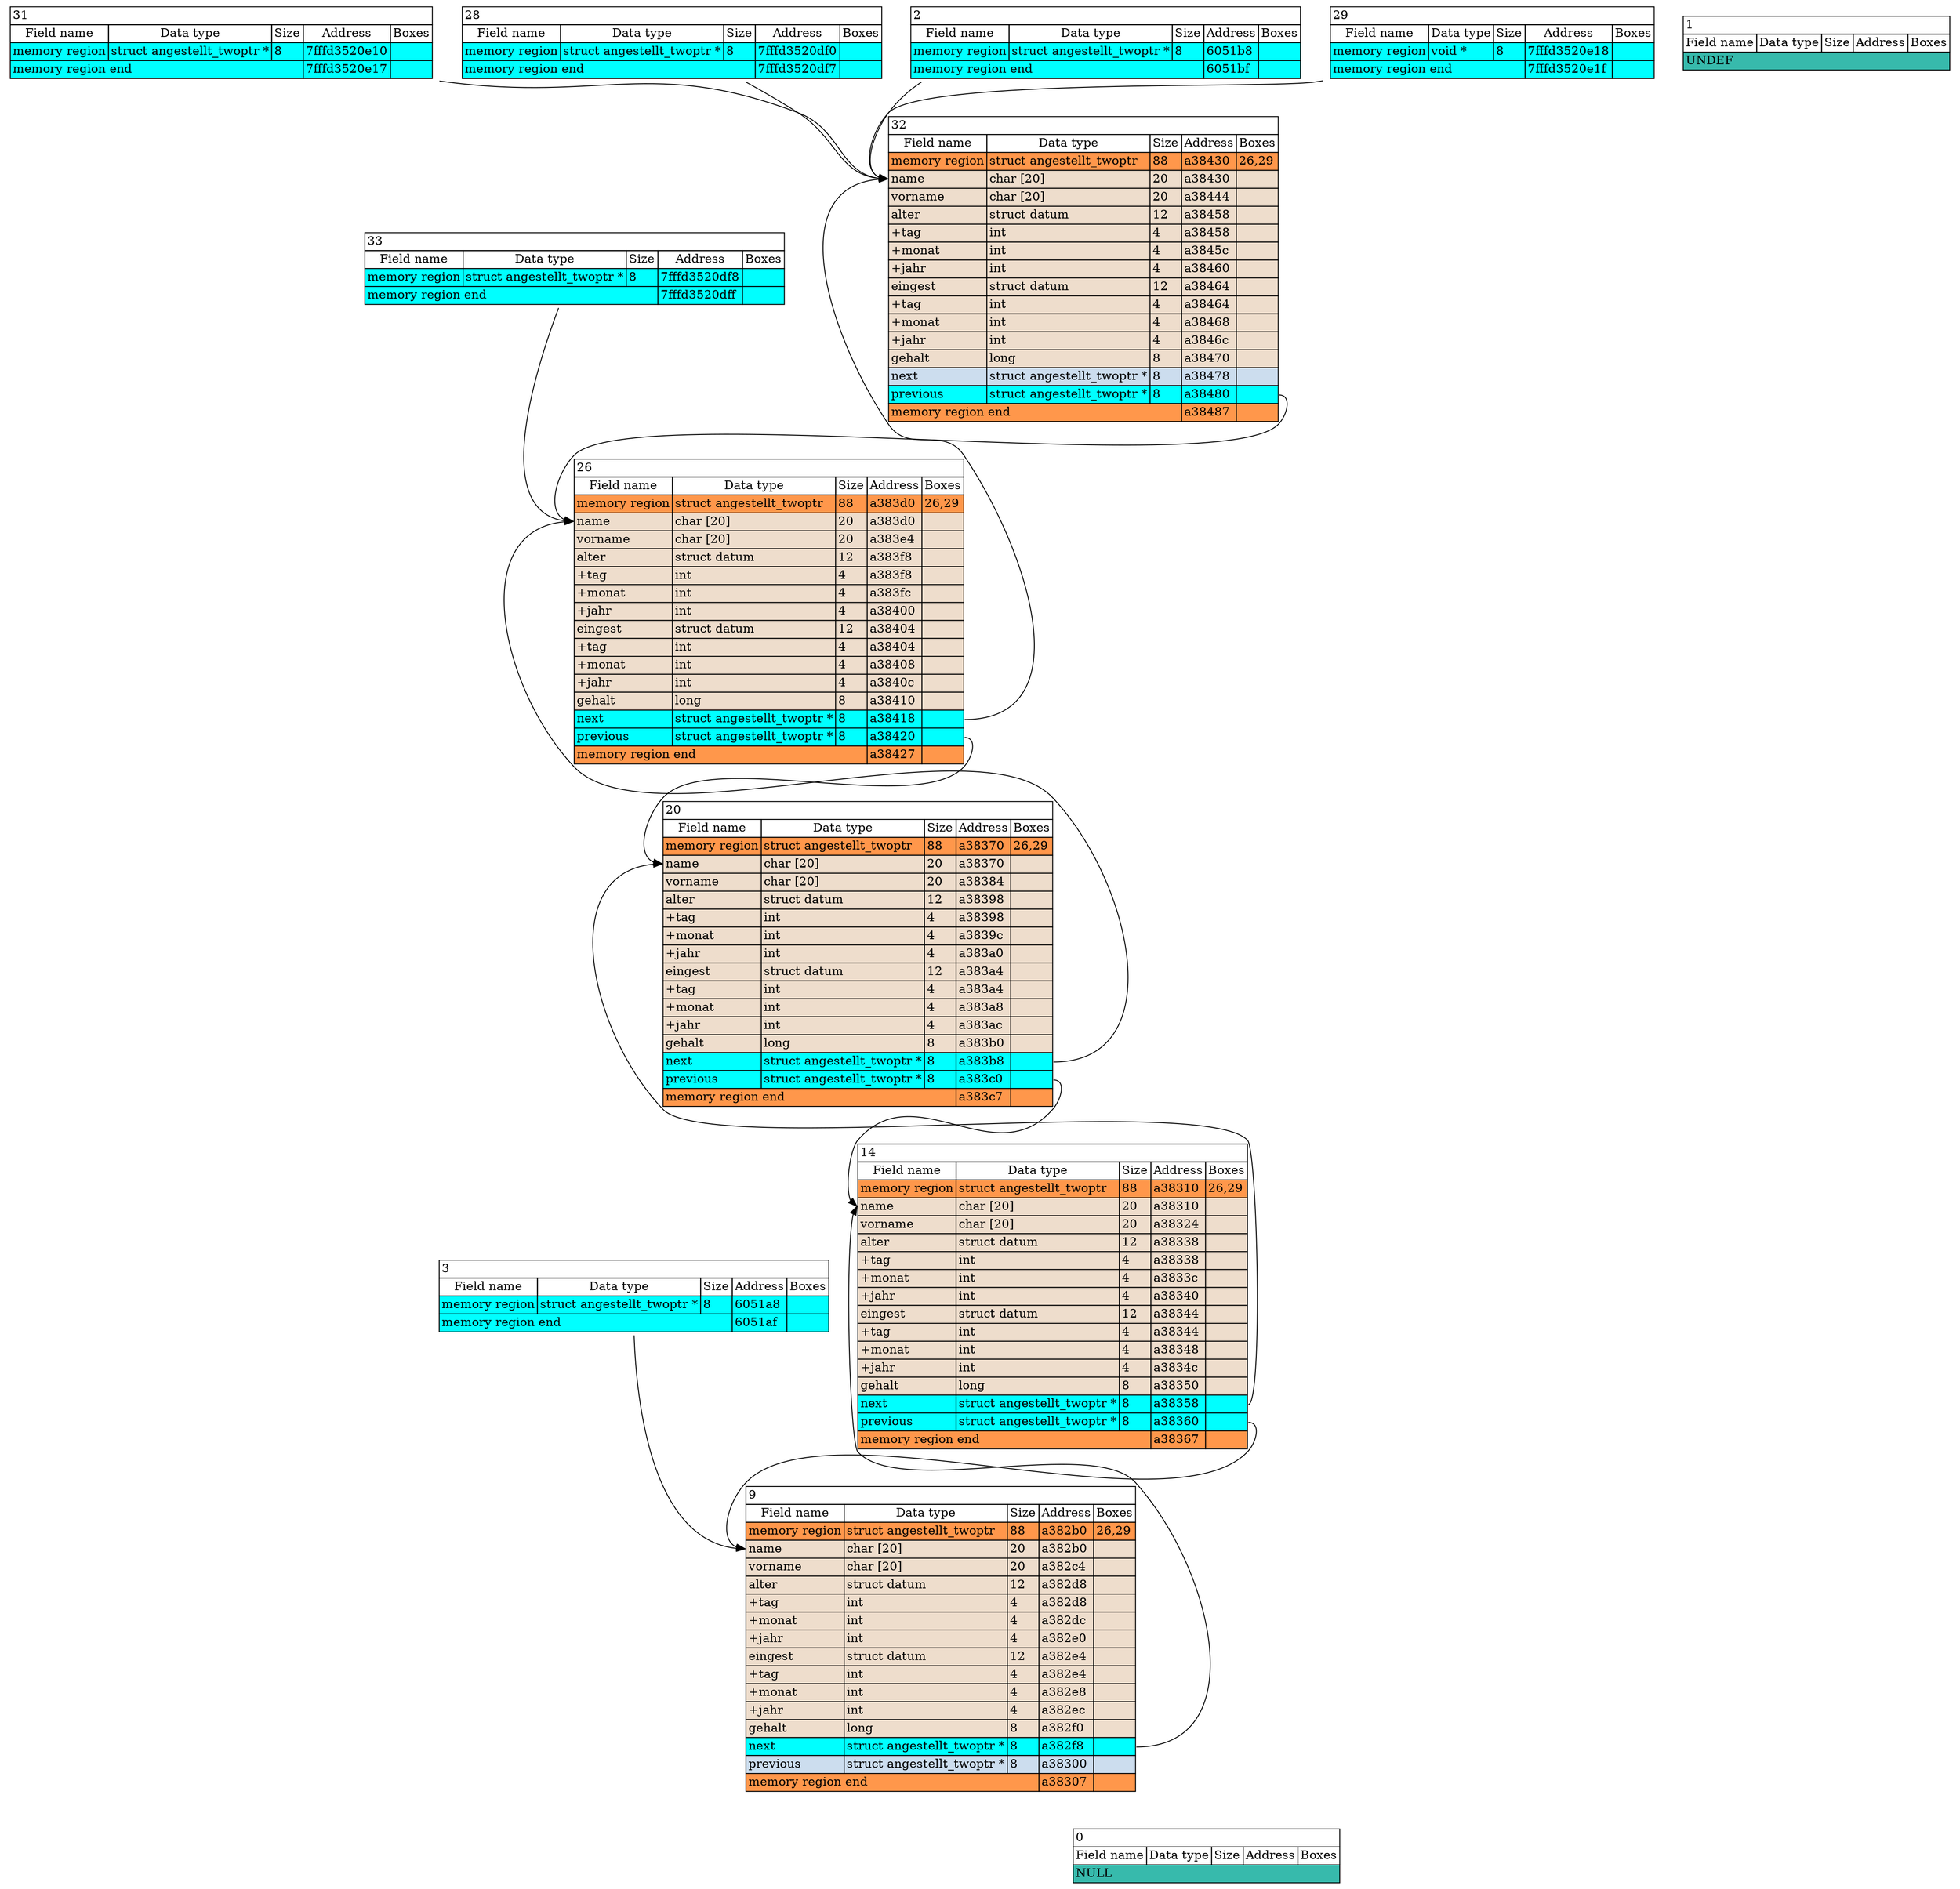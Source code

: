 digraph G {
	"31":"headout:e" -> "32":"10716208in:w" [color = "#000000"]
	"28":"headout:e" -> "32":"10716208in:w" [color = "#000000"]
	"9":"10715904out:e" -> "0":"0in:w" [style = invis]
	"32":"10716280out:e" -> "0":"0in:w" [style = invis]
	"20":"10716088out:e" -> "26":"10716112in:w" [color = "#000000"]
	"14":"10715992out:e" -> "20":"10716016in:w" [color = "#000000"]
	"14":"10716000out:e" -> "9":"10715824in:w" [color = "#000000"]
	"32":"10716288out:e" -> "26":"10716112in:w" [color = "#000000"]
	"26":"10716184out:e" -> "32":"10716208in:w" [color = "#000000"]
	"2":"headout:e" -> "32":"10716208in:w" [color = "#000000"]
	"9":"10715896out:e" -> "14":"10715920in:w" [color = "#000000"]
	"3":"headout:e" -> "9":"10715824in:w" [color = "#000000"]
	"26":"10716192out:e" -> "20":"10716016in:w" [color = "#000000"]
	"29":"headout:e" -> "32":"10716208in:w" [color = "#000000"]
	"20":"10716096out:e" -> "14":"10715920in:w" [color = "#000000"]
	"33":"headout:e" -> "26":"10716112in:w" [color = "#000000"]
	subgraph connected_vertices {
		rankdir = LR
		26  [label = <<TABLE BORDER="0" COLOR="black" CELLBORDER="1" CELLSPACING="0"><TR><TD BGCOLOR="#FFFFFF" COLSPAN="5" PORT="" ALIGN="left">26</TD></TR><TR><TD>Field name</TD><TD>Data type</TD><TD>Size</TD><TD>Address</TD><TD>Boxes</TD></TR><TR><TD BGCOLOR="#FF974B" COLSPAN="1" PORT="head" ALIGN="left">memory region</TD><TD BGCOLOR="#FF974B" COLSPAN="1" PORT="" ALIGN="left">struct angestellt_twoptr</TD><TD BGCOLOR="#FF974B" COLSPAN="1" PORT="" ALIGN="left">88</TD><TD BGCOLOR="#FF974B" COLSPAN="1" PORT="" ALIGN="left">a383d0</TD><TD BGCOLOR="#FF974B" COLSPAN="1" PORT="" ALIGN="left">26,29</TD></TR><TR><TD BGCOLOR="#EEDDCC" COLSPAN="1" PORT="10716112in" ALIGN="left">name</TD><TD BGCOLOR="#EEDDCC" COLSPAN="1" PORT="" ALIGN="left">char [20]</TD><TD BGCOLOR="#EEDDCC" COLSPAN="1" PORT="" ALIGN="left">20</TD><TD BGCOLOR="#EEDDCC" COLSPAN="1" PORT="" ALIGN="left">a383d0</TD><TD BGCOLOR="#EEDDCC" COLSPAN="1" PORT="10716112out" ALIGN="left"></TD></TR><TR><TD BGCOLOR="#EEDDCC" COLSPAN="1" PORT="10716132in" ALIGN="left">vorname</TD><TD BGCOLOR="#EEDDCC" COLSPAN="1" PORT="" ALIGN="left">char [20]</TD><TD BGCOLOR="#EEDDCC" COLSPAN="1" PORT="" ALIGN="left">20</TD><TD BGCOLOR="#EEDDCC" COLSPAN="1" PORT="" ALIGN="left">a383e4</TD><TD BGCOLOR="#EEDDCC" COLSPAN="1" PORT="10716132out" ALIGN="left"></TD></TR><TR><TD BGCOLOR="#EEDDCC" COLSPAN="1" PORT="in" ALIGN="left">alter</TD><TD BGCOLOR="#EEDDCC" COLSPAN="1" PORT="" ALIGN="left">struct datum</TD><TD BGCOLOR="#EEDDCC" COLSPAN="1" PORT="" ALIGN="left">12</TD><TD BGCOLOR="#EEDDCC" COLSPAN="1" PORT="" ALIGN="left">a383f8</TD><TD BGCOLOR="#EEDDCC" COLSPAN="1" PORT="out" ALIGN="left"></TD></TR><TR><TD BGCOLOR="#EEDDCC" COLSPAN="1" PORT="10716152in" ALIGN="left">+tag</TD><TD BGCOLOR="#EEDDCC" COLSPAN="1" PORT="" ALIGN="left">int</TD><TD BGCOLOR="#EEDDCC" COLSPAN="1" PORT="" ALIGN="left">4</TD><TD BGCOLOR="#EEDDCC" COLSPAN="1" PORT="" ALIGN="left">a383f8</TD><TD BGCOLOR="#EEDDCC" COLSPAN="1" PORT="10716152out" ALIGN="left"></TD></TR><TR><TD BGCOLOR="#EEDDCC" COLSPAN="1" PORT="10716156in" ALIGN="left">+monat</TD><TD BGCOLOR="#EEDDCC" COLSPAN="1" PORT="" ALIGN="left">int</TD><TD BGCOLOR="#EEDDCC" COLSPAN="1" PORT="" ALIGN="left">4</TD><TD BGCOLOR="#EEDDCC" COLSPAN="1" PORT="" ALIGN="left">a383fc</TD><TD BGCOLOR="#EEDDCC" COLSPAN="1" PORT="10716156out" ALIGN="left"></TD></TR><TR><TD BGCOLOR="#EEDDCC" COLSPAN="1" PORT="10716160in" ALIGN="left">+jahr</TD><TD BGCOLOR="#EEDDCC" COLSPAN="1" PORT="" ALIGN="left">int</TD><TD BGCOLOR="#EEDDCC" COLSPAN="1" PORT="" ALIGN="left">4</TD><TD BGCOLOR="#EEDDCC" COLSPAN="1" PORT="" ALIGN="left">a38400</TD><TD BGCOLOR="#EEDDCC" COLSPAN="1" PORT="10716160out" ALIGN="left"></TD></TR><TR><TD BGCOLOR="#EEDDCC" COLSPAN="1" PORT="in" ALIGN="left">eingest</TD><TD BGCOLOR="#EEDDCC" COLSPAN="1" PORT="" ALIGN="left">struct datum</TD><TD BGCOLOR="#EEDDCC" COLSPAN="1" PORT="" ALIGN="left">12</TD><TD BGCOLOR="#EEDDCC" COLSPAN="1" PORT="" ALIGN="left">a38404</TD><TD BGCOLOR="#EEDDCC" COLSPAN="1" PORT="out" ALIGN="left"></TD></TR><TR><TD BGCOLOR="#EEDDCC" COLSPAN="1" PORT="10716164in" ALIGN="left">+tag</TD><TD BGCOLOR="#EEDDCC" COLSPAN="1" PORT="" ALIGN="left">int</TD><TD BGCOLOR="#EEDDCC" COLSPAN="1" PORT="" ALIGN="left">4</TD><TD BGCOLOR="#EEDDCC" COLSPAN="1" PORT="" ALIGN="left">a38404</TD><TD BGCOLOR="#EEDDCC" COLSPAN="1" PORT="10716164out" ALIGN="left"></TD></TR><TR><TD BGCOLOR="#EEDDCC" COLSPAN="1" PORT="10716168in" ALIGN="left">+monat</TD><TD BGCOLOR="#EEDDCC" COLSPAN="1" PORT="" ALIGN="left">int</TD><TD BGCOLOR="#EEDDCC" COLSPAN="1" PORT="" ALIGN="left">4</TD><TD BGCOLOR="#EEDDCC" COLSPAN="1" PORT="" ALIGN="left">a38408</TD><TD BGCOLOR="#EEDDCC" COLSPAN="1" PORT="10716168out" ALIGN="left"></TD></TR><TR><TD BGCOLOR="#EEDDCC" COLSPAN="1" PORT="10716172in" ALIGN="left">+jahr</TD><TD BGCOLOR="#EEDDCC" COLSPAN="1" PORT="" ALIGN="left">int</TD><TD BGCOLOR="#EEDDCC" COLSPAN="1" PORT="" ALIGN="left">4</TD><TD BGCOLOR="#EEDDCC" COLSPAN="1" PORT="" ALIGN="left">a3840c</TD><TD BGCOLOR="#EEDDCC" COLSPAN="1" PORT="10716172out" ALIGN="left"></TD></TR><TR><TD BGCOLOR="#EEDDCC" COLSPAN="1" PORT="10716176in" ALIGN="left">gehalt</TD><TD BGCOLOR="#EEDDCC" COLSPAN="1" PORT="" ALIGN="left">long</TD><TD BGCOLOR="#EEDDCC" COLSPAN="1" PORT="" ALIGN="left">8</TD><TD BGCOLOR="#EEDDCC" COLSPAN="1" PORT="" ALIGN="left">a38410</TD><TD BGCOLOR="#EEDDCC" COLSPAN="1" PORT="10716176out" ALIGN="left"></TD></TR><TR><TD BGCOLOR="#00FFFF" COLSPAN="1" PORT="10716184in" ALIGN="left">next</TD><TD BGCOLOR="#00FFFF" COLSPAN="1" PORT="" ALIGN="left">struct angestellt_twoptr *</TD><TD BGCOLOR="#00FFFF" COLSPAN="1" PORT="" ALIGN="left">8</TD><TD BGCOLOR="#00FFFF" COLSPAN="1" PORT="" ALIGN="left">a38418</TD><TD BGCOLOR="#00FFFF" COLSPAN="1" PORT="10716184out" ALIGN="left"></TD></TR><TR><TD BGCOLOR="#00FFFF" COLSPAN="1" PORT="10716192in" ALIGN="left">previous</TD><TD BGCOLOR="#00FFFF" COLSPAN="1" PORT="" ALIGN="left">struct angestellt_twoptr *</TD><TD BGCOLOR="#00FFFF" COLSPAN="1" PORT="" ALIGN="left">8</TD><TD BGCOLOR="#00FFFF" COLSPAN="1" PORT="" ALIGN="left">a38420</TD><TD BGCOLOR="#00FFFF" COLSPAN="1" PORT="10716192out" ALIGN="left"></TD></TR><TR><TD BGCOLOR="#FF974B" COLSPAN="3" PORT="head" ALIGN="left">memory region end</TD><TD BGCOLOR="#FF974B" COLSPAN="1" PORT="" ALIGN="left">a38427</TD><TD BGCOLOR="#FF974B" COLSPAN="1" PORT="" ALIGN="left"></TD></TR></TABLE>>, shape = none]
		3  [label = <<TABLE BORDER="0" COLOR="black" CELLBORDER="1" CELLSPACING="0"><TR><TD BGCOLOR="#FFFFFF" COLSPAN="5" PORT="" ALIGN="left">3</TD></TR><TR><TD>Field name</TD><TD>Data type</TD><TD>Size</TD><TD>Address</TD><TD>Boxes</TD></TR><TR><TD BGCOLOR="#00FFFF" COLSPAN="1" PORT="head" ALIGN="left">memory region</TD><TD BGCOLOR="#00FFFF" COLSPAN="1" PORT="" ALIGN="left">struct angestellt_twoptr *</TD><TD BGCOLOR="#00FFFF" COLSPAN="1" PORT="" ALIGN="left">8</TD><TD BGCOLOR="#00FFFF" COLSPAN="1" PORT="" ALIGN="left">6051a8</TD><TD BGCOLOR="#00FFFF" COLSPAN="1" PORT="" ALIGN="left"></TD></TR><TR><TD BGCOLOR="#00FFFF" COLSPAN="3" PORT="head" ALIGN="left">memory region end</TD><TD BGCOLOR="#00FFFF" COLSPAN="1" PORT="" ALIGN="left">6051af</TD><TD BGCOLOR="#00FFFF" COLSPAN="1" PORT="" ALIGN="left"></TD></TR></TABLE>>, shape = none]
		33  [label = <<TABLE BORDER="0" COLOR="black" CELLBORDER="1" CELLSPACING="0"><TR><TD BGCOLOR="#FFFFFF" COLSPAN="5" PORT="" ALIGN="left">33</TD></TR><TR><TD>Field name</TD><TD>Data type</TD><TD>Size</TD><TD>Address</TD><TD>Boxes</TD></TR><TR><TD BGCOLOR="#00FFFF" COLSPAN="1" PORT="head" ALIGN="left">memory region</TD><TD BGCOLOR="#00FFFF" COLSPAN="1" PORT="" ALIGN="left">struct angestellt_twoptr *</TD><TD BGCOLOR="#00FFFF" COLSPAN="1" PORT="" ALIGN="left">8</TD><TD BGCOLOR="#00FFFF" COLSPAN="1" PORT="" ALIGN="left">7fffd3520df8</TD><TD BGCOLOR="#00FFFF" COLSPAN="1" PORT="" ALIGN="left"></TD></TR><TR><TD BGCOLOR="#00FFFF" COLSPAN="3" PORT="head" ALIGN="left">memory region end</TD><TD BGCOLOR="#00FFFF" COLSPAN="1" PORT="" ALIGN="left">7fffd3520dff</TD><TD BGCOLOR="#00FFFF" COLSPAN="1" PORT="" ALIGN="left"></TD></TR></TABLE>>, shape = none]
		0  [label = <<TABLE BORDER="0" COLOR="black" CELLBORDER="1" CELLSPACING="0"><TR><TD BGCOLOR="#FFFFFF" COLSPAN="5" PORT="" ALIGN="left">0</TD></TR><TR><TD>Field name</TD><TD>Data type</TD><TD>Size</TD><TD>Address</TD><TD>Boxes</TD></TR><TR><TD BGCOLOR="#37BAAC" COLSPAN="5" PORT="head" ALIGN="left">NULL</TD></TR></TABLE>>, shape = none]
		29  [label = <<TABLE BORDER="0" COLOR="black" CELLBORDER="1" CELLSPACING="0"><TR><TD BGCOLOR="#FFFFFF" COLSPAN="5" PORT="" ALIGN="left">29</TD></TR><TR><TD>Field name</TD><TD>Data type</TD><TD>Size</TD><TD>Address</TD><TD>Boxes</TD></TR><TR><TD BGCOLOR="#00FFFF" COLSPAN="1" PORT="head" ALIGN="left">memory region</TD><TD BGCOLOR="#00FFFF" COLSPAN="1" PORT="" ALIGN="left">void *</TD><TD BGCOLOR="#00FFFF" COLSPAN="1" PORT="" ALIGN="left">8</TD><TD BGCOLOR="#00FFFF" COLSPAN="1" PORT="" ALIGN="left">7fffd3520e18</TD><TD BGCOLOR="#00FFFF" COLSPAN="1" PORT="" ALIGN="left"></TD></TR><TR><TD BGCOLOR="#00FFFF" COLSPAN="3" PORT="head" ALIGN="left">memory region end</TD><TD BGCOLOR="#00FFFF" COLSPAN="1" PORT="" ALIGN="left">7fffd3520e1f</TD><TD BGCOLOR="#00FFFF" COLSPAN="1" PORT="" ALIGN="left"></TD></TR></TABLE>>, shape = none]
		20  [label = <<TABLE BORDER="0" COLOR="black" CELLBORDER="1" CELLSPACING="0"><TR><TD BGCOLOR="#FFFFFF" COLSPAN="5" PORT="" ALIGN="left">20</TD></TR><TR><TD>Field name</TD><TD>Data type</TD><TD>Size</TD><TD>Address</TD><TD>Boxes</TD></TR><TR><TD BGCOLOR="#FF974B" COLSPAN="1" PORT="head" ALIGN="left">memory region</TD><TD BGCOLOR="#FF974B" COLSPAN="1" PORT="" ALIGN="left">struct angestellt_twoptr</TD><TD BGCOLOR="#FF974B" COLSPAN="1" PORT="" ALIGN="left">88</TD><TD BGCOLOR="#FF974B" COLSPAN="1" PORT="" ALIGN="left">a38370</TD><TD BGCOLOR="#FF974B" COLSPAN="1" PORT="" ALIGN="left">26,29</TD></TR><TR><TD BGCOLOR="#EEDDCC" COLSPAN="1" PORT="10716016in" ALIGN="left">name</TD><TD BGCOLOR="#EEDDCC" COLSPAN="1" PORT="" ALIGN="left">char [20]</TD><TD BGCOLOR="#EEDDCC" COLSPAN="1" PORT="" ALIGN="left">20</TD><TD BGCOLOR="#EEDDCC" COLSPAN="1" PORT="" ALIGN="left">a38370</TD><TD BGCOLOR="#EEDDCC" COLSPAN="1" PORT="10716016out" ALIGN="left"></TD></TR><TR><TD BGCOLOR="#EEDDCC" COLSPAN="1" PORT="10716036in" ALIGN="left">vorname</TD><TD BGCOLOR="#EEDDCC" COLSPAN="1" PORT="" ALIGN="left">char [20]</TD><TD BGCOLOR="#EEDDCC" COLSPAN="1" PORT="" ALIGN="left">20</TD><TD BGCOLOR="#EEDDCC" COLSPAN="1" PORT="" ALIGN="left">a38384</TD><TD BGCOLOR="#EEDDCC" COLSPAN="1" PORT="10716036out" ALIGN="left"></TD></TR><TR><TD BGCOLOR="#EEDDCC" COLSPAN="1" PORT="in" ALIGN="left">alter</TD><TD BGCOLOR="#EEDDCC" COLSPAN="1" PORT="" ALIGN="left">struct datum</TD><TD BGCOLOR="#EEDDCC" COLSPAN="1" PORT="" ALIGN="left">12</TD><TD BGCOLOR="#EEDDCC" COLSPAN="1" PORT="" ALIGN="left">a38398</TD><TD BGCOLOR="#EEDDCC" COLSPAN="1" PORT="out" ALIGN="left"></TD></TR><TR><TD BGCOLOR="#EEDDCC" COLSPAN="1" PORT="10716056in" ALIGN="left">+tag</TD><TD BGCOLOR="#EEDDCC" COLSPAN="1" PORT="" ALIGN="left">int</TD><TD BGCOLOR="#EEDDCC" COLSPAN="1" PORT="" ALIGN="left">4</TD><TD BGCOLOR="#EEDDCC" COLSPAN="1" PORT="" ALIGN="left">a38398</TD><TD BGCOLOR="#EEDDCC" COLSPAN="1" PORT="10716056out" ALIGN="left"></TD></TR><TR><TD BGCOLOR="#EEDDCC" COLSPAN="1" PORT="10716060in" ALIGN="left">+monat</TD><TD BGCOLOR="#EEDDCC" COLSPAN="1" PORT="" ALIGN="left">int</TD><TD BGCOLOR="#EEDDCC" COLSPAN="1" PORT="" ALIGN="left">4</TD><TD BGCOLOR="#EEDDCC" COLSPAN="1" PORT="" ALIGN="left">a3839c</TD><TD BGCOLOR="#EEDDCC" COLSPAN="1" PORT="10716060out" ALIGN="left"></TD></TR><TR><TD BGCOLOR="#EEDDCC" COLSPAN="1" PORT="10716064in" ALIGN="left">+jahr</TD><TD BGCOLOR="#EEDDCC" COLSPAN="1" PORT="" ALIGN="left">int</TD><TD BGCOLOR="#EEDDCC" COLSPAN="1" PORT="" ALIGN="left">4</TD><TD BGCOLOR="#EEDDCC" COLSPAN="1" PORT="" ALIGN="left">a383a0</TD><TD BGCOLOR="#EEDDCC" COLSPAN="1" PORT="10716064out" ALIGN="left"></TD></TR><TR><TD BGCOLOR="#EEDDCC" COLSPAN="1" PORT="in" ALIGN="left">eingest</TD><TD BGCOLOR="#EEDDCC" COLSPAN="1" PORT="" ALIGN="left">struct datum</TD><TD BGCOLOR="#EEDDCC" COLSPAN="1" PORT="" ALIGN="left">12</TD><TD BGCOLOR="#EEDDCC" COLSPAN="1" PORT="" ALIGN="left">a383a4</TD><TD BGCOLOR="#EEDDCC" COLSPAN="1" PORT="out" ALIGN="left"></TD></TR><TR><TD BGCOLOR="#EEDDCC" COLSPAN="1" PORT="10716068in" ALIGN="left">+tag</TD><TD BGCOLOR="#EEDDCC" COLSPAN="1" PORT="" ALIGN="left">int</TD><TD BGCOLOR="#EEDDCC" COLSPAN="1" PORT="" ALIGN="left">4</TD><TD BGCOLOR="#EEDDCC" COLSPAN="1" PORT="" ALIGN="left">a383a4</TD><TD BGCOLOR="#EEDDCC" COLSPAN="1" PORT="10716068out" ALIGN="left"></TD></TR><TR><TD BGCOLOR="#EEDDCC" COLSPAN="1" PORT="10716072in" ALIGN="left">+monat</TD><TD BGCOLOR="#EEDDCC" COLSPAN="1" PORT="" ALIGN="left">int</TD><TD BGCOLOR="#EEDDCC" COLSPAN="1" PORT="" ALIGN="left">4</TD><TD BGCOLOR="#EEDDCC" COLSPAN="1" PORT="" ALIGN="left">a383a8</TD><TD BGCOLOR="#EEDDCC" COLSPAN="1" PORT="10716072out" ALIGN="left"></TD></TR><TR><TD BGCOLOR="#EEDDCC" COLSPAN="1" PORT="10716076in" ALIGN="left">+jahr</TD><TD BGCOLOR="#EEDDCC" COLSPAN="1" PORT="" ALIGN="left">int</TD><TD BGCOLOR="#EEDDCC" COLSPAN="1" PORT="" ALIGN="left">4</TD><TD BGCOLOR="#EEDDCC" COLSPAN="1" PORT="" ALIGN="left">a383ac</TD><TD BGCOLOR="#EEDDCC" COLSPAN="1" PORT="10716076out" ALIGN="left"></TD></TR><TR><TD BGCOLOR="#EEDDCC" COLSPAN="1" PORT="10716080in" ALIGN="left">gehalt</TD><TD BGCOLOR="#EEDDCC" COLSPAN="1" PORT="" ALIGN="left">long</TD><TD BGCOLOR="#EEDDCC" COLSPAN="1" PORT="" ALIGN="left">8</TD><TD BGCOLOR="#EEDDCC" COLSPAN="1" PORT="" ALIGN="left">a383b0</TD><TD BGCOLOR="#EEDDCC" COLSPAN="1" PORT="10716080out" ALIGN="left"></TD></TR><TR><TD BGCOLOR="#00FFFF" COLSPAN="1" PORT="10716088in" ALIGN="left">next</TD><TD BGCOLOR="#00FFFF" COLSPAN="1" PORT="" ALIGN="left">struct angestellt_twoptr *</TD><TD BGCOLOR="#00FFFF" COLSPAN="1" PORT="" ALIGN="left">8</TD><TD BGCOLOR="#00FFFF" COLSPAN="1" PORT="" ALIGN="left">a383b8</TD><TD BGCOLOR="#00FFFF" COLSPAN="1" PORT="10716088out" ALIGN="left"></TD></TR><TR><TD BGCOLOR="#00FFFF" COLSPAN="1" PORT="10716096in" ALIGN="left">previous</TD><TD BGCOLOR="#00FFFF" COLSPAN="1" PORT="" ALIGN="left">struct angestellt_twoptr *</TD><TD BGCOLOR="#00FFFF" COLSPAN="1" PORT="" ALIGN="left">8</TD><TD BGCOLOR="#00FFFF" COLSPAN="1" PORT="" ALIGN="left">a383c0</TD><TD BGCOLOR="#00FFFF" COLSPAN="1" PORT="10716096out" ALIGN="left"></TD></TR><TR><TD BGCOLOR="#FF974B" COLSPAN="3" PORT="head" ALIGN="left">memory region end</TD><TD BGCOLOR="#FF974B" COLSPAN="1" PORT="" ALIGN="left">a383c7</TD><TD BGCOLOR="#FF974B" COLSPAN="1" PORT="" ALIGN="left"></TD></TR></TABLE>>, shape = none]
		28  [label = <<TABLE BORDER="0" COLOR="black" CELLBORDER="1" CELLSPACING="0"><TR><TD BGCOLOR="#FFFFFF" COLSPAN="5" PORT="" ALIGN="left">28</TD></TR><TR><TD>Field name</TD><TD>Data type</TD><TD>Size</TD><TD>Address</TD><TD>Boxes</TD></TR><TR><TD BGCOLOR="#00FFFF" COLSPAN="1" PORT="head" ALIGN="left">memory region</TD><TD BGCOLOR="#00FFFF" COLSPAN="1" PORT="" ALIGN="left">struct angestellt_twoptr *</TD><TD BGCOLOR="#00FFFF" COLSPAN="1" PORT="" ALIGN="left">8</TD><TD BGCOLOR="#00FFFF" COLSPAN="1" PORT="" ALIGN="left">7fffd3520df0</TD><TD BGCOLOR="#00FFFF" COLSPAN="1" PORT="" ALIGN="left"></TD></TR><TR><TD BGCOLOR="#00FFFF" COLSPAN="3" PORT="head" ALIGN="left">memory region end</TD><TD BGCOLOR="#00FFFF" COLSPAN="1" PORT="" ALIGN="left">7fffd3520df7</TD><TD BGCOLOR="#00FFFF" COLSPAN="1" PORT="" ALIGN="left"></TD></TR></TABLE>>, shape = none]
		2  [label = <<TABLE BORDER="0" COLOR="black" CELLBORDER="1" CELLSPACING="0"><TR><TD BGCOLOR="#FFFFFF" COLSPAN="5" PORT="" ALIGN="left">2</TD></TR><TR><TD>Field name</TD><TD>Data type</TD><TD>Size</TD><TD>Address</TD><TD>Boxes</TD></TR><TR><TD BGCOLOR="#00FFFF" COLSPAN="1" PORT="head" ALIGN="left">memory region</TD><TD BGCOLOR="#00FFFF" COLSPAN="1" PORT="" ALIGN="left">struct angestellt_twoptr *</TD><TD BGCOLOR="#00FFFF" COLSPAN="1" PORT="" ALIGN="left">8</TD><TD BGCOLOR="#00FFFF" COLSPAN="1" PORT="" ALIGN="left">6051b8</TD><TD BGCOLOR="#00FFFF" COLSPAN="1" PORT="" ALIGN="left"></TD></TR><TR><TD BGCOLOR="#00FFFF" COLSPAN="3" PORT="head" ALIGN="left">memory region end</TD><TD BGCOLOR="#00FFFF" COLSPAN="1" PORT="" ALIGN="left">6051bf</TD><TD BGCOLOR="#00FFFF" COLSPAN="1" PORT="" ALIGN="left"></TD></TR></TABLE>>, shape = none]
		32  [label = <<TABLE BORDER="0" COLOR="black" CELLBORDER="1" CELLSPACING="0"><TR><TD BGCOLOR="#FFFFFF" COLSPAN="5" PORT="" ALIGN="left">32</TD></TR><TR><TD>Field name</TD><TD>Data type</TD><TD>Size</TD><TD>Address</TD><TD>Boxes</TD></TR><TR><TD BGCOLOR="#FF974B" COLSPAN="1" PORT="head" ALIGN="left">memory region</TD><TD BGCOLOR="#FF974B" COLSPAN="1" PORT="" ALIGN="left">struct angestellt_twoptr</TD><TD BGCOLOR="#FF974B" COLSPAN="1" PORT="" ALIGN="left">88</TD><TD BGCOLOR="#FF974B" COLSPAN="1" PORT="" ALIGN="left">a38430</TD><TD BGCOLOR="#FF974B" COLSPAN="1" PORT="" ALIGN="left">26,29</TD></TR><TR><TD BGCOLOR="#EEDDCC" COLSPAN="1" PORT="10716208in" ALIGN="left">name</TD><TD BGCOLOR="#EEDDCC" COLSPAN="1" PORT="" ALIGN="left">char [20]</TD><TD BGCOLOR="#EEDDCC" COLSPAN="1" PORT="" ALIGN="left">20</TD><TD BGCOLOR="#EEDDCC" COLSPAN="1" PORT="" ALIGN="left">a38430</TD><TD BGCOLOR="#EEDDCC" COLSPAN="1" PORT="10716208out" ALIGN="left"></TD></TR><TR><TD BGCOLOR="#EEDDCC" COLSPAN="1" PORT="10716228in" ALIGN="left">vorname</TD><TD BGCOLOR="#EEDDCC" COLSPAN="1" PORT="" ALIGN="left">char [20]</TD><TD BGCOLOR="#EEDDCC" COLSPAN="1" PORT="" ALIGN="left">20</TD><TD BGCOLOR="#EEDDCC" COLSPAN="1" PORT="" ALIGN="left">a38444</TD><TD BGCOLOR="#EEDDCC" COLSPAN="1" PORT="10716228out" ALIGN="left"></TD></TR><TR><TD BGCOLOR="#EEDDCC" COLSPAN="1" PORT="in" ALIGN="left">alter</TD><TD BGCOLOR="#EEDDCC" COLSPAN="1" PORT="" ALIGN="left">struct datum</TD><TD BGCOLOR="#EEDDCC" COLSPAN="1" PORT="" ALIGN="left">12</TD><TD BGCOLOR="#EEDDCC" COLSPAN="1" PORT="" ALIGN="left">a38458</TD><TD BGCOLOR="#EEDDCC" COLSPAN="1" PORT="out" ALIGN="left"></TD></TR><TR><TD BGCOLOR="#EEDDCC" COLSPAN="1" PORT="10716248in" ALIGN="left">+tag</TD><TD BGCOLOR="#EEDDCC" COLSPAN="1" PORT="" ALIGN="left">int</TD><TD BGCOLOR="#EEDDCC" COLSPAN="1" PORT="" ALIGN="left">4</TD><TD BGCOLOR="#EEDDCC" COLSPAN="1" PORT="" ALIGN="left">a38458</TD><TD BGCOLOR="#EEDDCC" COLSPAN="1" PORT="10716248out" ALIGN="left"></TD></TR><TR><TD BGCOLOR="#EEDDCC" COLSPAN="1" PORT="10716252in" ALIGN="left">+monat</TD><TD BGCOLOR="#EEDDCC" COLSPAN="1" PORT="" ALIGN="left">int</TD><TD BGCOLOR="#EEDDCC" COLSPAN="1" PORT="" ALIGN="left">4</TD><TD BGCOLOR="#EEDDCC" COLSPAN="1" PORT="" ALIGN="left">a3845c</TD><TD BGCOLOR="#EEDDCC" COLSPAN="1" PORT="10716252out" ALIGN="left"></TD></TR><TR><TD BGCOLOR="#EEDDCC" COLSPAN="1" PORT="10716256in" ALIGN="left">+jahr</TD><TD BGCOLOR="#EEDDCC" COLSPAN="1" PORT="" ALIGN="left">int</TD><TD BGCOLOR="#EEDDCC" COLSPAN="1" PORT="" ALIGN="left">4</TD><TD BGCOLOR="#EEDDCC" COLSPAN="1" PORT="" ALIGN="left">a38460</TD><TD BGCOLOR="#EEDDCC" COLSPAN="1" PORT="10716256out" ALIGN="left"></TD></TR><TR><TD BGCOLOR="#EEDDCC" COLSPAN="1" PORT="in" ALIGN="left">eingest</TD><TD BGCOLOR="#EEDDCC" COLSPAN="1" PORT="" ALIGN="left">struct datum</TD><TD BGCOLOR="#EEDDCC" COLSPAN="1" PORT="" ALIGN="left">12</TD><TD BGCOLOR="#EEDDCC" COLSPAN="1" PORT="" ALIGN="left">a38464</TD><TD BGCOLOR="#EEDDCC" COLSPAN="1" PORT="out" ALIGN="left"></TD></TR><TR><TD BGCOLOR="#EEDDCC" COLSPAN="1" PORT="10716260in" ALIGN="left">+tag</TD><TD BGCOLOR="#EEDDCC" COLSPAN="1" PORT="" ALIGN="left">int</TD><TD BGCOLOR="#EEDDCC" COLSPAN="1" PORT="" ALIGN="left">4</TD><TD BGCOLOR="#EEDDCC" COLSPAN="1" PORT="" ALIGN="left">a38464</TD><TD BGCOLOR="#EEDDCC" COLSPAN="1" PORT="10716260out" ALIGN="left"></TD></TR><TR><TD BGCOLOR="#EEDDCC" COLSPAN="1" PORT="10716264in" ALIGN="left">+monat</TD><TD BGCOLOR="#EEDDCC" COLSPAN="1" PORT="" ALIGN="left">int</TD><TD BGCOLOR="#EEDDCC" COLSPAN="1" PORT="" ALIGN="left">4</TD><TD BGCOLOR="#EEDDCC" COLSPAN="1" PORT="" ALIGN="left">a38468</TD><TD BGCOLOR="#EEDDCC" COLSPAN="1" PORT="10716264out" ALIGN="left"></TD></TR><TR><TD BGCOLOR="#EEDDCC" COLSPAN="1" PORT="10716268in" ALIGN="left">+jahr</TD><TD BGCOLOR="#EEDDCC" COLSPAN="1" PORT="" ALIGN="left">int</TD><TD BGCOLOR="#EEDDCC" COLSPAN="1" PORT="" ALIGN="left">4</TD><TD BGCOLOR="#EEDDCC" COLSPAN="1" PORT="" ALIGN="left">a3846c</TD><TD BGCOLOR="#EEDDCC" COLSPAN="1" PORT="10716268out" ALIGN="left"></TD></TR><TR><TD BGCOLOR="#EEDDCC" COLSPAN="1" PORT="10716272in" ALIGN="left">gehalt</TD><TD BGCOLOR="#EEDDCC" COLSPAN="1" PORT="" ALIGN="left">long</TD><TD BGCOLOR="#EEDDCC" COLSPAN="1" PORT="" ALIGN="left">8</TD><TD BGCOLOR="#EEDDCC" COLSPAN="1" PORT="" ALIGN="left">a38470</TD><TD BGCOLOR="#EEDDCC" COLSPAN="1" PORT="10716272out" ALIGN="left"></TD></TR><TR><TD BGCOLOR="#CCDDEE" COLSPAN="1" PORT="10716280in" ALIGN="left">next</TD><TD BGCOLOR="#CCDDEE" COLSPAN="1" PORT="" ALIGN="left">struct angestellt_twoptr *</TD><TD BGCOLOR="#CCDDEE" COLSPAN="1" PORT="" ALIGN="left">8</TD><TD BGCOLOR="#CCDDEE" COLSPAN="1" PORT="" ALIGN="left">a38478</TD><TD BGCOLOR="#CCDDEE" COLSPAN="1" PORT="10716280out" ALIGN="left"></TD></TR><TR><TD BGCOLOR="#00FFFF" COLSPAN="1" PORT="10716288in" ALIGN="left">previous</TD><TD BGCOLOR="#00FFFF" COLSPAN="1" PORT="" ALIGN="left">struct angestellt_twoptr *</TD><TD BGCOLOR="#00FFFF" COLSPAN="1" PORT="" ALIGN="left">8</TD><TD BGCOLOR="#00FFFF" COLSPAN="1" PORT="" ALIGN="left">a38480</TD><TD BGCOLOR="#00FFFF" COLSPAN="1" PORT="10716288out" ALIGN="left"></TD></TR><TR><TD BGCOLOR="#FF974B" COLSPAN="3" PORT="head" ALIGN="left">memory region end</TD><TD BGCOLOR="#FF974B" COLSPAN="1" PORT="" ALIGN="left">a38487</TD><TD BGCOLOR="#FF974B" COLSPAN="1" PORT="" ALIGN="left"></TD></TR></TABLE>>, shape = none]
		14  [label = <<TABLE BORDER="0" COLOR="black" CELLBORDER="1" CELLSPACING="0"><TR><TD BGCOLOR="#FFFFFF" COLSPAN="5" PORT="" ALIGN="left">14</TD></TR><TR><TD>Field name</TD><TD>Data type</TD><TD>Size</TD><TD>Address</TD><TD>Boxes</TD></TR><TR><TD BGCOLOR="#FF974B" COLSPAN="1" PORT="head" ALIGN="left">memory region</TD><TD BGCOLOR="#FF974B" COLSPAN="1" PORT="" ALIGN="left">struct angestellt_twoptr</TD><TD BGCOLOR="#FF974B" COLSPAN="1" PORT="" ALIGN="left">88</TD><TD BGCOLOR="#FF974B" COLSPAN="1" PORT="" ALIGN="left">a38310</TD><TD BGCOLOR="#FF974B" COLSPAN="1" PORT="" ALIGN="left">26,29</TD></TR><TR><TD BGCOLOR="#EEDDCC" COLSPAN="1" PORT="10715920in" ALIGN="left">name</TD><TD BGCOLOR="#EEDDCC" COLSPAN="1" PORT="" ALIGN="left">char [20]</TD><TD BGCOLOR="#EEDDCC" COLSPAN="1" PORT="" ALIGN="left">20</TD><TD BGCOLOR="#EEDDCC" COLSPAN="1" PORT="" ALIGN="left">a38310</TD><TD BGCOLOR="#EEDDCC" COLSPAN="1" PORT="10715920out" ALIGN="left"></TD></TR><TR><TD BGCOLOR="#EEDDCC" COLSPAN="1" PORT="10715940in" ALIGN="left">vorname</TD><TD BGCOLOR="#EEDDCC" COLSPAN="1" PORT="" ALIGN="left">char [20]</TD><TD BGCOLOR="#EEDDCC" COLSPAN="1" PORT="" ALIGN="left">20</TD><TD BGCOLOR="#EEDDCC" COLSPAN="1" PORT="" ALIGN="left">a38324</TD><TD BGCOLOR="#EEDDCC" COLSPAN="1" PORT="10715940out" ALIGN="left"></TD></TR><TR><TD BGCOLOR="#EEDDCC" COLSPAN="1" PORT="in" ALIGN="left">alter</TD><TD BGCOLOR="#EEDDCC" COLSPAN="1" PORT="" ALIGN="left">struct datum</TD><TD BGCOLOR="#EEDDCC" COLSPAN="1" PORT="" ALIGN="left">12</TD><TD BGCOLOR="#EEDDCC" COLSPAN="1" PORT="" ALIGN="left">a38338</TD><TD BGCOLOR="#EEDDCC" COLSPAN="1" PORT="out" ALIGN="left"></TD></TR><TR><TD BGCOLOR="#EEDDCC" COLSPAN="1" PORT="10715960in" ALIGN="left">+tag</TD><TD BGCOLOR="#EEDDCC" COLSPAN="1" PORT="" ALIGN="left">int</TD><TD BGCOLOR="#EEDDCC" COLSPAN="1" PORT="" ALIGN="left">4</TD><TD BGCOLOR="#EEDDCC" COLSPAN="1" PORT="" ALIGN="left">a38338</TD><TD BGCOLOR="#EEDDCC" COLSPAN="1" PORT="10715960out" ALIGN="left"></TD></TR><TR><TD BGCOLOR="#EEDDCC" COLSPAN="1" PORT="10715964in" ALIGN="left">+monat</TD><TD BGCOLOR="#EEDDCC" COLSPAN="1" PORT="" ALIGN="left">int</TD><TD BGCOLOR="#EEDDCC" COLSPAN="1" PORT="" ALIGN="left">4</TD><TD BGCOLOR="#EEDDCC" COLSPAN="1" PORT="" ALIGN="left">a3833c</TD><TD BGCOLOR="#EEDDCC" COLSPAN="1" PORT="10715964out" ALIGN="left"></TD></TR><TR><TD BGCOLOR="#EEDDCC" COLSPAN="1" PORT="10715968in" ALIGN="left">+jahr</TD><TD BGCOLOR="#EEDDCC" COLSPAN="1" PORT="" ALIGN="left">int</TD><TD BGCOLOR="#EEDDCC" COLSPAN="1" PORT="" ALIGN="left">4</TD><TD BGCOLOR="#EEDDCC" COLSPAN="1" PORT="" ALIGN="left">a38340</TD><TD BGCOLOR="#EEDDCC" COLSPAN="1" PORT="10715968out" ALIGN="left"></TD></TR><TR><TD BGCOLOR="#EEDDCC" COLSPAN="1" PORT="in" ALIGN="left">eingest</TD><TD BGCOLOR="#EEDDCC" COLSPAN="1" PORT="" ALIGN="left">struct datum</TD><TD BGCOLOR="#EEDDCC" COLSPAN="1" PORT="" ALIGN="left">12</TD><TD BGCOLOR="#EEDDCC" COLSPAN="1" PORT="" ALIGN="left">a38344</TD><TD BGCOLOR="#EEDDCC" COLSPAN="1" PORT="out" ALIGN="left"></TD></TR><TR><TD BGCOLOR="#EEDDCC" COLSPAN="1" PORT="10715972in" ALIGN="left">+tag</TD><TD BGCOLOR="#EEDDCC" COLSPAN="1" PORT="" ALIGN="left">int</TD><TD BGCOLOR="#EEDDCC" COLSPAN="1" PORT="" ALIGN="left">4</TD><TD BGCOLOR="#EEDDCC" COLSPAN="1" PORT="" ALIGN="left">a38344</TD><TD BGCOLOR="#EEDDCC" COLSPAN="1" PORT="10715972out" ALIGN="left"></TD></TR><TR><TD BGCOLOR="#EEDDCC" COLSPAN="1" PORT="10715976in" ALIGN="left">+monat</TD><TD BGCOLOR="#EEDDCC" COLSPAN="1" PORT="" ALIGN="left">int</TD><TD BGCOLOR="#EEDDCC" COLSPAN="1" PORT="" ALIGN="left">4</TD><TD BGCOLOR="#EEDDCC" COLSPAN="1" PORT="" ALIGN="left">a38348</TD><TD BGCOLOR="#EEDDCC" COLSPAN="1" PORT="10715976out" ALIGN="left"></TD></TR><TR><TD BGCOLOR="#EEDDCC" COLSPAN="1" PORT="10715980in" ALIGN="left">+jahr</TD><TD BGCOLOR="#EEDDCC" COLSPAN="1" PORT="" ALIGN="left">int</TD><TD BGCOLOR="#EEDDCC" COLSPAN="1" PORT="" ALIGN="left">4</TD><TD BGCOLOR="#EEDDCC" COLSPAN="1" PORT="" ALIGN="left">a3834c</TD><TD BGCOLOR="#EEDDCC" COLSPAN="1" PORT="10715980out" ALIGN="left"></TD></TR><TR><TD BGCOLOR="#EEDDCC" COLSPAN="1" PORT="10715984in" ALIGN="left">gehalt</TD><TD BGCOLOR="#EEDDCC" COLSPAN="1" PORT="" ALIGN="left">long</TD><TD BGCOLOR="#EEDDCC" COLSPAN="1" PORT="" ALIGN="left">8</TD><TD BGCOLOR="#EEDDCC" COLSPAN="1" PORT="" ALIGN="left">a38350</TD><TD BGCOLOR="#EEDDCC" COLSPAN="1" PORT="10715984out" ALIGN="left"></TD></TR><TR><TD BGCOLOR="#00FFFF" COLSPAN="1" PORT="10715992in" ALIGN="left">next</TD><TD BGCOLOR="#00FFFF" COLSPAN="1" PORT="" ALIGN="left">struct angestellt_twoptr *</TD><TD BGCOLOR="#00FFFF" COLSPAN="1" PORT="" ALIGN="left">8</TD><TD BGCOLOR="#00FFFF" COLSPAN="1" PORT="" ALIGN="left">a38358</TD><TD BGCOLOR="#00FFFF" COLSPAN="1" PORT="10715992out" ALIGN="left"></TD></TR><TR><TD BGCOLOR="#00FFFF" COLSPAN="1" PORT="10716000in" ALIGN="left">previous</TD><TD BGCOLOR="#00FFFF" COLSPAN="1" PORT="" ALIGN="left">struct angestellt_twoptr *</TD><TD BGCOLOR="#00FFFF" COLSPAN="1" PORT="" ALIGN="left">8</TD><TD BGCOLOR="#00FFFF" COLSPAN="1" PORT="" ALIGN="left">a38360</TD><TD BGCOLOR="#00FFFF" COLSPAN="1" PORT="10716000out" ALIGN="left"></TD></TR><TR><TD BGCOLOR="#FF974B" COLSPAN="3" PORT="head" ALIGN="left">memory region end</TD><TD BGCOLOR="#FF974B" COLSPAN="1" PORT="" ALIGN="left">a38367</TD><TD BGCOLOR="#FF974B" COLSPAN="1" PORT="" ALIGN="left"></TD></TR></TABLE>>, shape = none]
		9  [label = <<TABLE BORDER="0" COLOR="black" CELLBORDER="1" CELLSPACING="0"><TR><TD BGCOLOR="#FFFFFF" COLSPAN="5" PORT="" ALIGN="left">9</TD></TR><TR><TD>Field name</TD><TD>Data type</TD><TD>Size</TD><TD>Address</TD><TD>Boxes</TD></TR><TR><TD BGCOLOR="#FF974B" COLSPAN="1" PORT="head" ALIGN="left">memory region</TD><TD BGCOLOR="#FF974B" COLSPAN="1" PORT="" ALIGN="left">struct angestellt_twoptr</TD><TD BGCOLOR="#FF974B" COLSPAN="1" PORT="" ALIGN="left">88</TD><TD BGCOLOR="#FF974B" COLSPAN="1" PORT="" ALIGN="left">a382b0</TD><TD BGCOLOR="#FF974B" COLSPAN="1" PORT="" ALIGN="left">26,29</TD></TR><TR><TD BGCOLOR="#EEDDCC" COLSPAN="1" PORT="10715824in" ALIGN="left">name</TD><TD BGCOLOR="#EEDDCC" COLSPAN="1" PORT="" ALIGN="left">char [20]</TD><TD BGCOLOR="#EEDDCC" COLSPAN="1" PORT="" ALIGN="left">20</TD><TD BGCOLOR="#EEDDCC" COLSPAN="1" PORT="" ALIGN="left">a382b0</TD><TD BGCOLOR="#EEDDCC" COLSPAN="1" PORT="10715824out" ALIGN="left"></TD></TR><TR><TD BGCOLOR="#EEDDCC" COLSPAN="1" PORT="10715844in" ALIGN="left">vorname</TD><TD BGCOLOR="#EEDDCC" COLSPAN="1" PORT="" ALIGN="left">char [20]</TD><TD BGCOLOR="#EEDDCC" COLSPAN="1" PORT="" ALIGN="left">20</TD><TD BGCOLOR="#EEDDCC" COLSPAN="1" PORT="" ALIGN="left">a382c4</TD><TD BGCOLOR="#EEDDCC" COLSPAN="1" PORT="10715844out" ALIGN="left"></TD></TR><TR><TD BGCOLOR="#EEDDCC" COLSPAN="1" PORT="in" ALIGN="left">alter</TD><TD BGCOLOR="#EEDDCC" COLSPAN="1" PORT="" ALIGN="left">struct datum</TD><TD BGCOLOR="#EEDDCC" COLSPAN="1" PORT="" ALIGN="left">12</TD><TD BGCOLOR="#EEDDCC" COLSPAN="1" PORT="" ALIGN="left">a382d8</TD><TD BGCOLOR="#EEDDCC" COLSPAN="1" PORT="out" ALIGN="left"></TD></TR><TR><TD BGCOLOR="#EEDDCC" COLSPAN="1" PORT="10715864in" ALIGN="left">+tag</TD><TD BGCOLOR="#EEDDCC" COLSPAN="1" PORT="" ALIGN="left">int</TD><TD BGCOLOR="#EEDDCC" COLSPAN="1" PORT="" ALIGN="left">4</TD><TD BGCOLOR="#EEDDCC" COLSPAN="1" PORT="" ALIGN="left">a382d8</TD><TD BGCOLOR="#EEDDCC" COLSPAN="1" PORT="10715864out" ALIGN="left"></TD></TR><TR><TD BGCOLOR="#EEDDCC" COLSPAN="1" PORT="10715868in" ALIGN="left">+monat</TD><TD BGCOLOR="#EEDDCC" COLSPAN="1" PORT="" ALIGN="left">int</TD><TD BGCOLOR="#EEDDCC" COLSPAN="1" PORT="" ALIGN="left">4</TD><TD BGCOLOR="#EEDDCC" COLSPAN="1" PORT="" ALIGN="left">a382dc</TD><TD BGCOLOR="#EEDDCC" COLSPAN="1" PORT="10715868out" ALIGN="left"></TD></TR><TR><TD BGCOLOR="#EEDDCC" COLSPAN="1" PORT="10715872in" ALIGN="left">+jahr</TD><TD BGCOLOR="#EEDDCC" COLSPAN="1" PORT="" ALIGN="left">int</TD><TD BGCOLOR="#EEDDCC" COLSPAN="1" PORT="" ALIGN="left">4</TD><TD BGCOLOR="#EEDDCC" COLSPAN="1" PORT="" ALIGN="left">a382e0</TD><TD BGCOLOR="#EEDDCC" COLSPAN="1" PORT="10715872out" ALIGN="left"></TD></TR><TR><TD BGCOLOR="#EEDDCC" COLSPAN="1" PORT="in" ALIGN="left">eingest</TD><TD BGCOLOR="#EEDDCC" COLSPAN="1" PORT="" ALIGN="left">struct datum</TD><TD BGCOLOR="#EEDDCC" COLSPAN="1" PORT="" ALIGN="left">12</TD><TD BGCOLOR="#EEDDCC" COLSPAN="1" PORT="" ALIGN="left">a382e4</TD><TD BGCOLOR="#EEDDCC" COLSPAN="1" PORT="out" ALIGN="left"></TD></TR><TR><TD BGCOLOR="#EEDDCC" COLSPAN="1" PORT="10715876in" ALIGN="left">+tag</TD><TD BGCOLOR="#EEDDCC" COLSPAN="1" PORT="" ALIGN="left">int</TD><TD BGCOLOR="#EEDDCC" COLSPAN="1" PORT="" ALIGN="left">4</TD><TD BGCOLOR="#EEDDCC" COLSPAN="1" PORT="" ALIGN="left">a382e4</TD><TD BGCOLOR="#EEDDCC" COLSPAN="1" PORT="10715876out" ALIGN="left"></TD></TR><TR><TD BGCOLOR="#EEDDCC" COLSPAN="1" PORT="10715880in" ALIGN="left">+monat</TD><TD BGCOLOR="#EEDDCC" COLSPAN="1" PORT="" ALIGN="left">int</TD><TD BGCOLOR="#EEDDCC" COLSPAN="1" PORT="" ALIGN="left">4</TD><TD BGCOLOR="#EEDDCC" COLSPAN="1" PORT="" ALIGN="left">a382e8</TD><TD BGCOLOR="#EEDDCC" COLSPAN="1" PORT="10715880out" ALIGN="left"></TD></TR><TR><TD BGCOLOR="#EEDDCC" COLSPAN="1" PORT="10715884in" ALIGN="left">+jahr</TD><TD BGCOLOR="#EEDDCC" COLSPAN="1" PORT="" ALIGN="left">int</TD><TD BGCOLOR="#EEDDCC" COLSPAN="1" PORT="" ALIGN="left">4</TD><TD BGCOLOR="#EEDDCC" COLSPAN="1" PORT="" ALIGN="left">a382ec</TD><TD BGCOLOR="#EEDDCC" COLSPAN="1" PORT="10715884out" ALIGN="left"></TD></TR><TR><TD BGCOLOR="#EEDDCC" COLSPAN="1" PORT="10715888in" ALIGN="left">gehalt</TD><TD BGCOLOR="#EEDDCC" COLSPAN="1" PORT="" ALIGN="left">long</TD><TD BGCOLOR="#EEDDCC" COLSPAN="1" PORT="" ALIGN="left">8</TD><TD BGCOLOR="#EEDDCC" COLSPAN="1" PORT="" ALIGN="left">a382f0</TD><TD BGCOLOR="#EEDDCC" COLSPAN="1" PORT="10715888out" ALIGN="left"></TD></TR><TR><TD BGCOLOR="#00FFFF" COLSPAN="1" PORT="10715896in" ALIGN="left">next</TD><TD BGCOLOR="#00FFFF" COLSPAN="1" PORT="" ALIGN="left">struct angestellt_twoptr *</TD><TD BGCOLOR="#00FFFF" COLSPAN="1" PORT="" ALIGN="left">8</TD><TD BGCOLOR="#00FFFF" COLSPAN="1" PORT="" ALIGN="left">a382f8</TD><TD BGCOLOR="#00FFFF" COLSPAN="1" PORT="10715896out" ALIGN="left"></TD></TR><TR><TD BGCOLOR="#CCDDEE" COLSPAN="1" PORT="10715904in" ALIGN="left">previous</TD><TD BGCOLOR="#CCDDEE" COLSPAN="1" PORT="" ALIGN="left">struct angestellt_twoptr *</TD><TD BGCOLOR="#CCDDEE" COLSPAN="1" PORT="" ALIGN="left">8</TD><TD BGCOLOR="#CCDDEE" COLSPAN="1" PORT="" ALIGN="left">a38300</TD><TD BGCOLOR="#CCDDEE" COLSPAN="1" PORT="10715904out" ALIGN="left"></TD></TR><TR><TD BGCOLOR="#FF974B" COLSPAN="3" PORT="head" ALIGN="left">memory region end</TD><TD BGCOLOR="#FF974B" COLSPAN="1" PORT="" ALIGN="left">a38307</TD><TD BGCOLOR="#FF974B" COLSPAN="1" PORT="" ALIGN="left"></TD></TR></TABLE>>, shape = none]
		31  [label = <<TABLE BORDER="0" COLOR="black" CELLBORDER="1" CELLSPACING="0"><TR><TD BGCOLOR="#FFFFFF" COLSPAN="5" PORT="" ALIGN="left">31</TD></TR><TR><TD>Field name</TD><TD>Data type</TD><TD>Size</TD><TD>Address</TD><TD>Boxes</TD></TR><TR><TD BGCOLOR="#00FFFF" COLSPAN="1" PORT="head" ALIGN="left">memory region</TD><TD BGCOLOR="#00FFFF" COLSPAN="1" PORT="" ALIGN="left">struct angestellt_twoptr *</TD><TD BGCOLOR="#00FFFF" COLSPAN="1" PORT="" ALIGN="left">8</TD><TD BGCOLOR="#00FFFF" COLSPAN="1" PORT="" ALIGN="left">7fffd3520e10</TD><TD BGCOLOR="#00FFFF" COLSPAN="1" PORT="" ALIGN="left"></TD></TR><TR><TD BGCOLOR="#00FFFF" COLSPAN="3" PORT="head" ALIGN="left">memory region end</TD><TD BGCOLOR="#00FFFF" COLSPAN="1" PORT="" ALIGN="left">7fffd3520e17</TD><TD BGCOLOR="#00FFFF" COLSPAN="1" PORT="" ALIGN="left"></TD></TR></TABLE>>, shape = none]
	}
	subgraph disconnected_vertices {
		1  [label = <<TABLE BORDER="0" COLOR="black" CELLBORDER="1" CELLSPACING="0"><TR><TD BGCOLOR="#FFFFFF" COLSPAN="5" PORT="" ALIGN="left">1</TD></TR><TR><TD>Field name</TD><TD>Data type</TD><TD>Size</TD><TD>Address</TD><TD>Boxes</TD></TR><TR><TD BGCOLOR="#37BAAC" COLSPAN="5" PORT="head" ALIGN="left">UNDEF</TD></TR></TABLE>>, shape = none]
	}
}